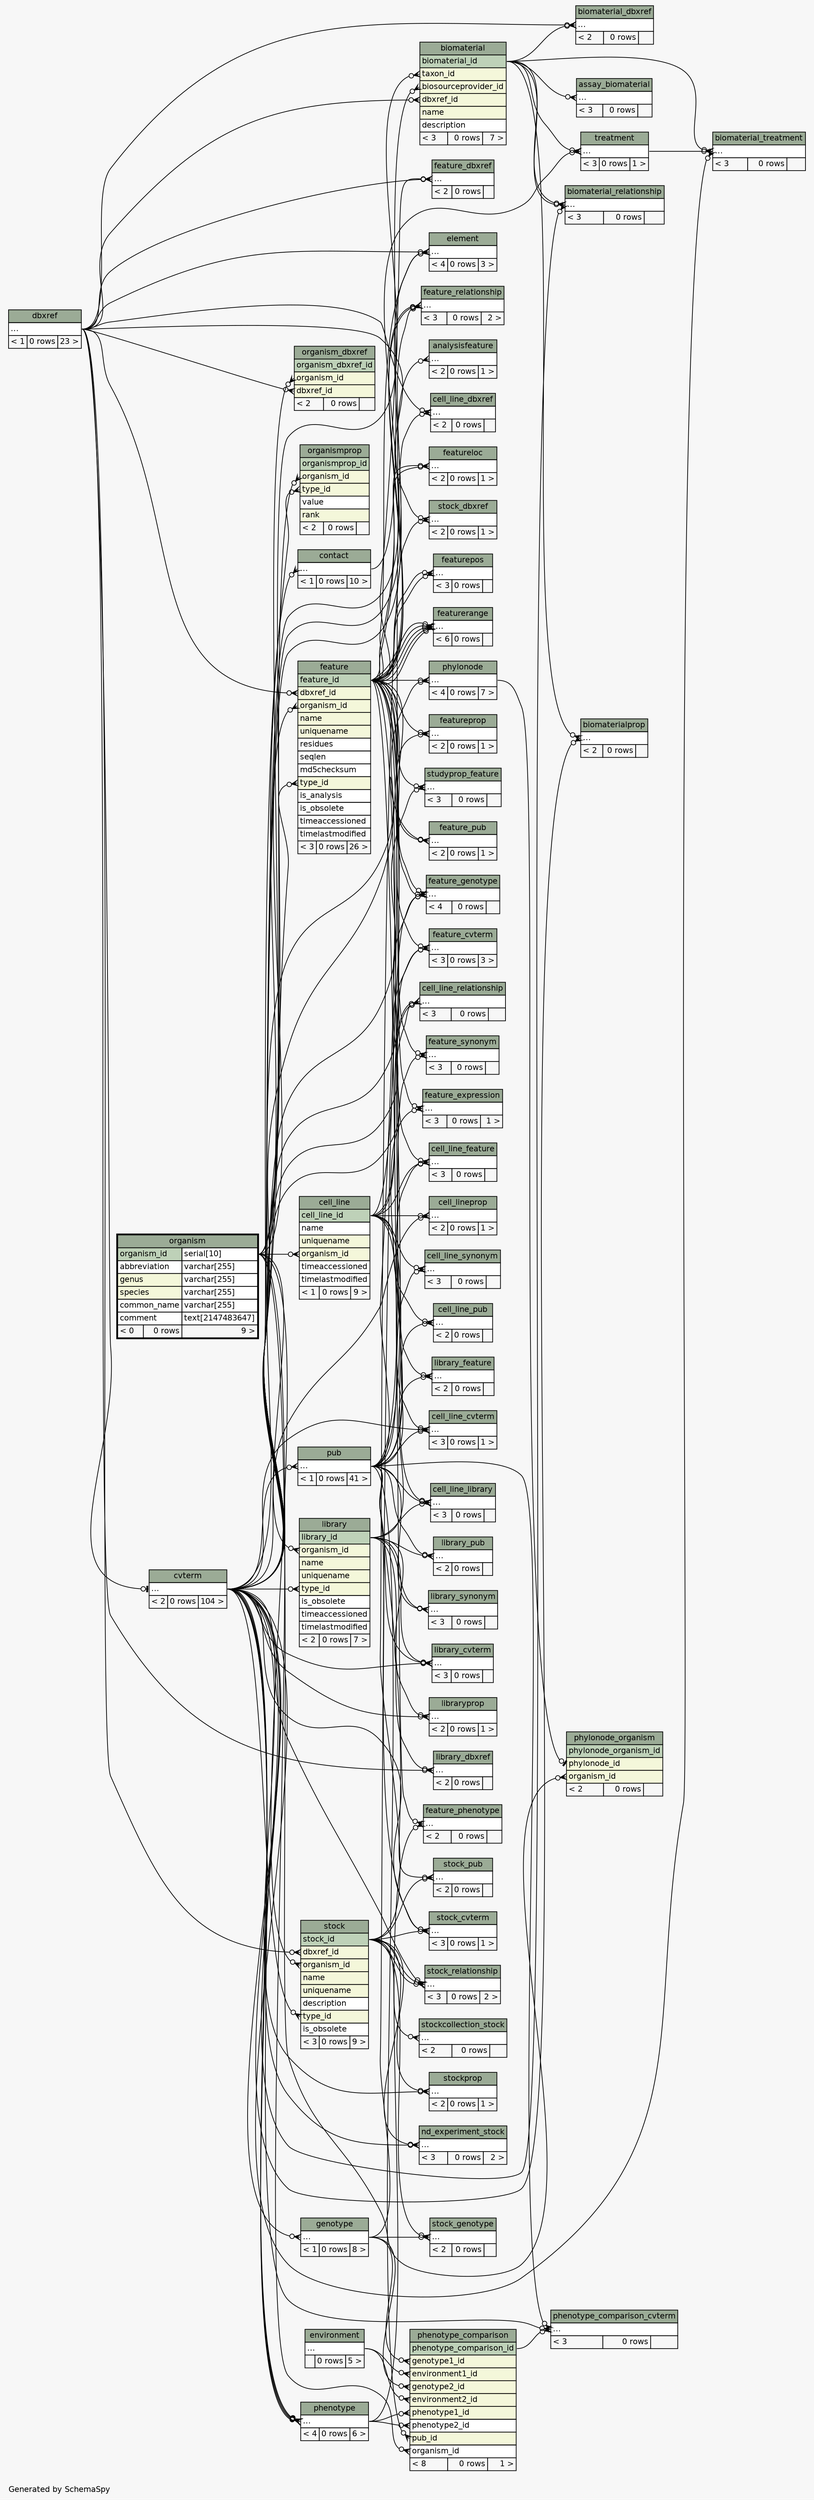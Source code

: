 // dot 2.38.0 on Mac OS X 10.9.3
// SchemaSpy rev 590
digraph "twoDegreesRelationshipsDiagram" {
  graph [
    rankdir="RL"
    bgcolor="#f7f7f7"
    label="\nGenerated by SchemaSpy"
    labeljust="l"
    nodesep="0.18"
    ranksep="0.46"
    fontname="Helvetica"
    fontsize="11"
  ];
  node [
    fontname="Helvetica"
    fontsize="11"
    shape="plaintext"
  ];
  edge [
    arrowsize="0.8"
  ];
  "analysisfeature":"elipses":w -> "feature":"feature_id":e [arrowhead=none dir=back arrowtail=crowodot];
  "assay_biomaterial":"elipses":w -> "biomaterial":"biomaterial_id":e [arrowhead=none dir=back arrowtail=crowodot];
  "biomaterial":"biosourceprovider_id":w -> "contact":"elipses":e [arrowhead=none dir=back arrowtail=crowodot];
  "biomaterial":"dbxref_id":w -> "dbxref":"elipses":e [arrowhead=none dir=back arrowtail=crowodot];
  "biomaterial":"taxon_id":w -> "organism":"organism_id.type":e [arrowhead=none dir=back arrowtail=crowodot];
  "biomaterial_dbxref":"elipses":w -> "biomaterial":"biomaterial_id":e [arrowhead=none dir=back arrowtail=crowodot];
  "biomaterial_dbxref":"elipses":w -> "dbxref":"elipses":e [arrowhead=none dir=back arrowtail=crowodot];
  "biomaterial_relationship":"elipses":w -> "biomaterial":"biomaterial_id":e [arrowhead=none dir=back arrowtail=crowodot];
  "biomaterial_relationship":"elipses":w -> "biomaterial":"biomaterial_id":e [arrowhead=none dir=back arrowtail=crowodot];
  "biomaterial_relationship":"elipses":w -> "cvterm":"elipses":e [arrowhead=none dir=back arrowtail=crowodot];
  "biomaterial_treatment":"elipses":w -> "biomaterial":"biomaterial_id":e [arrowhead=none dir=back arrowtail=crowodot];
  "biomaterial_treatment":"elipses":w -> "treatment":"elipses":e [arrowhead=none dir=back arrowtail=crowodot];
  "biomaterial_treatment":"elipses":w -> "cvterm":"elipses":e [arrowhead=none dir=back arrowtail=crowodot];
  "biomaterialprop":"elipses":w -> "biomaterial":"biomaterial_id":e [arrowhead=none dir=back arrowtail=crowodot];
  "biomaterialprop":"elipses":w -> "cvterm":"elipses":e [arrowhead=none dir=back arrowtail=crowodot];
  "cell_line":"organism_id":w -> "organism":"organism_id.type":e [arrowhead=none dir=back arrowtail=crowodot];
  "cell_line_cvterm":"elipses":w -> "cell_line":"cell_line_id":e [arrowhead=none dir=back arrowtail=crowodot];
  "cell_line_cvterm":"elipses":w -> "cvterm":"elipses":e [arrowhead=none dir=back arrowtail=crowodot];
  "cell_line_cvterm":"elipses":w -> "pub":"elipses":e [arrowhead=none dir=back arrowtail=crowodot];
  "cell_line_dbxref":"elipses":w -> "cell_line":"cell_line_id":e [arrowhead=none dir=back arrowtail=crowodot];
  "cell_line_dbxref":"elipses":w -> "dbxref":"elipses":e [arrowhead=none dir=back arrowtail=crowodot];
  "cell_line_feature":"elipses":w -> "cell_line":"cell_line_id":e [arrowhead=none dir=back arrowtail=crowodot];
  "cell_line_feature":"elipses":w -> "feature":"feature_id":e [arrowhead=none dir=back arrowtail=crowodot];
  "cell_line_feature":"elipses":w -> "pub":"elipses":e [arrowhead=none dir=back arrowtail=crowodot];
  "cell_line_library":"elipses":w -> "cell_line":"cell_line_id":e [arrowhead=none dir=back arrowtail=crowodot];
  "cell_line_library":"elipses":w -> "library":"library_id":e [arrowhead=none dir=back arrowtail=crowodot];
  "cell_line_library":"elipses":w -> "pub":"elipses":e [arrowhead=none dir=back arrowtail=crowodot];
  "cell_line_pub":"elipses":w -> "cell_line":"cell_line_id":e [arrowhead=none dir=back arrowtail=crowodot];
  "cell_line_pub":"elipses":w -> "pub":"elipses":e [arrowhead=none dir=back arrowtail=crowodot];
  "cell_line_relationship":"elipses":w -> "cell_line":"cell_line_id":e [arrowhead=none dir=back arrowtail=crowodot];
  "cell_line_relationship":"elipses":w -> "cell_line":"cell_line_id":e [arrowhead=none dir=back arrowtail=crowodot];
  "cell_line_relationship":"elipses":w -> "cvterm":"elipses":e [arrowhead=none dir=back arrowtail=crowodot];
  "cell_line_synonym":"elipses":w -> "cell_line":"cell_line_id":e [arrowhead=none dir=back arrowtail=crowodot];
  "cell_line_synonym":"elipses":w -> "pub":"elipses":e [arrowhead=none dir=back arrowtail=crowodot];
  "cell_lineprop":"elipses":w -> "cell_line":"cell_line_id":e [arrowhead=none dir=back arrowtail=crowodot];
  "cell_lineprop":"elipses":w -> "cvterm":"elipses":e [arrowhead=none dir=back arrowtail=crowodot];
  "contact":"elipses":w -> "cvterm":"elipses":e [arrowhead=none dir=back arrowtail=crowodot];
  "cvterm":"elipses":w -> "dbxref":"elipses":e [arrowhead=none dir=back arrowtail=teeodot];
  "element":"elipses":w -> "dbxref":"elipses":e [arrowhead=none dir=back arrowtail=crowodot];
  "element":"elipses":w -> "feature":"feature_id":e [arrowhead=none dir=back arrowtail=crowodot];
  "element":"elipses":w -> "cvterm":"elipses":e [arrowhead=none dir=back arrowtail=crowodot];
  "feature":"dbxref_id":w -> "dbxref":"elipses":e [arrowhead=none dir=back arrowtail=crowodot];
  "feature":"organism_id":w -> "organism":"organism_id.type":e [arrowhead=none dir=back arrowtail=crowodot];
  "feature":"type_id":w -> "cvterm":"elipses":e [arrowhead=none dir=back arrowtail=crowodot];
  "feature_cvterm":"elipses":w -> "cvterm":"elipses":e [arrowhead=none dir=back arrowtail=crowodot];
  "feature_cvterm":"elipses":w -> "feature":"feature_id":e [arrowhead=none dir=back arrowtail=crowodot];
  "feature_cvterm":"elipses":w -> "pub":"elipses":e [arrowhead=none dir=back arrowtail=crowodot];
  "feature_dbxref":"elipses":w -> "dbxref":"elipses":e [arrowhead=none dir=back arrowtail=crowodot];
  "feature_dbxref":"elipses":w -> "feature":"feature_id":e [arrowhead=none dir=back arrowtail=crowodot];
  "feature_expression":"elipses":w -> "feature":"feature_id":e [arrowhead=none dir=back arrowtail=crowodot];
  "feature_expression":"elipses":w -> "pub":"elipses":e [arrowhead=none dir=back arrowtail=crowodot];
  "feature_genotype":"elipses":w -> "feature":"feature_id":e [arrowhead=none dir=back arrowtail=crowodot];
  "feature_genotype":"elipses":w -> "cvterm":"elipses":e [arrowhead=none dir=back arrowtail=crowodot];
  "feature_genotype":"elipses":w -> "feature":"feature_id":e [arrowhead=none dir=back arrowtail=crowodot];
  "feature_genotype":"elipses":w -> "genotype":"elipses":e [arrowhead=none dir=back arrowtail=crowodot];
  "feature_phenotype":"elipses":w -> "feature":"feature_id":e [arrowhead=none dir=back arrowtail=crowodot];
  "feature_phenotype":"elipses":w -> "phenotype":"elipses":e [arrowhead=none dir=back arrowtail=crowodot];
  "feature_pub":"elipses":w -> "feature":"feature_id":e [arrowhead=none dir=back arrowtail=crowodot];
  "feature_pub":"elipses":w -> "pub":"elipses":e [arrowhead=none dir=back arrowtail=crowodot];
  "feature_relationship":"elipses":w -> "feature":"feature_id":e [arrowhead=none dir=back arrowtail=crowodot];
  "feature_relationship":"elipses":w -> "feature":"feature_id":e [arrowhead=none dir=back arrowtail=crowodot];
  "feature_relationship":"elipses":w -> "cvterm":"elipses":e [arrowhead=none dir=back arrowtail=crowodot];
  "feature_synonym":"elipses":w -> "feature":"feature_id":e [arrowhead=none dir=back arrowtail=crowodot];
  "feature_synonym":"elipses":w -> "pub":"elipses":e [arrowhead=none dir=back arrowtail=crowodot];
  "featureloc":"elipses":w -> "feature":"feature_id":e [arrowhead=none dir=back arrowtail=crowodot];
  "featureloc":"elipses":w -> "feature":"feature_id":e [arrowhead=none dir=back arrowtail=crowodot];
  "featurepos":"elipses":w -> "feature":"feature_id":e [arrowhead=none dir=back arrowtail=crowodot];
  "featurepos":"elipses":w -> "feature":"feature_id":e [arrowhead=none dir=back arrowtail=crowodot];
  "featureprop":"elipses":w -> "feature":"feature_id":e [arrowhead=none dir=back arrowtail=crowodot];
  "featureprop":"elipses":w -> "cvterm":"elipses":e [arrowhead=none dir=back arrowtail=crowodot];
  "featurerange":"elipses":w -> "feature":"feature_id":e [arrowhead=none dir=back arrowtail=crowodot];
  "featurerange":"elipses":w -> "feature":"feature_id":e [arrowhead=none dir=back arrowtail=crowodot];
  "featurerange":"elipses":w -> "feature":"feature_id":e [arrowhead=none dir=back arrowtail=crowodot];
  "featurerange":"elipses":w -> "feature":"feature_id":e [arrowhead=none dir=back arrowtail=crowodot];
  "featurerange":"elipses":w -> "feature":"feature_id":e [arrowhead=none dir=back arrowtail=crowodot];
  "genotype":"elipses":w -> "cvterm":"elipses":e [arrowhead=none dir=back arrowtail=crowodot];
  "library":"organism_id":w -> "organism":"organism_id.type":e [arrowhead=none dir=back arrowtail=crowodot];
  "library":"type_id":w -> "cvterm":"elipses":e [arrowhead=none dir=back arrowtail=crowodot];
  "library_cvterm":"elipses":w -> "cvterm":"elipses":e [arrowhead=none dir=back arrowtail=crowodot];
  "library_cvterm":"elipses":w -> "library":"library_id":e [arrowhead=none dir=back arrowtail=crowodot];
  "library_cvterm":"elipses":w -> "pub":"elipses":e [arrowhead=none dir=back arrowtail=crowodot];
  "library_dbxref":"elipses":w -> "dbxref":"elipses":e [arrowhead=none dir=back arrowtail=crowodot];
  "library_dbxref":"elipses":w -> "library":"library_id":e [arrowhead=none dir=back arrowtail=crowodot];
  "library_feature":"elipses":w -> "feature":"feature_id":e [arrowhead=none dir=back arrowtail=crowodot];
  "library_feature":"elipses":w -> "library":"library_id":e [arrowhead=none dir=back arrowtail=crowodot];
  "library_pub":"elipses":w -> "library":"library_id":e [arrowhead=none dir=back arrowtail=crowodot];
  "library_pub":"elipses":w -> "pub":"elipses":e [arrowhead=none dir=back arrowtail=crowodot];
  "library_synonym":"elipses":w -> "library":"library_id":e [arrowhead=none dir=back arrowtail=crowodot];
  "library_synonym":"elipses":w -> "pub":"elipses":e [arrowhead=none dir=back arrowtail=crowodot];
  "libraryprop":"elipses":w -> "library":"library_id":e [arrowhead=none dir=back arrowtail=crowodot];
  "libraryprop":"elipses":w -> "cvterm":"elipses":e [arrowhead=none dir=back arrowtail=crowodot];
  "nd_experiment_stock":"elipses":w -> "stock":"stock_id":e [arrowhead=none dir=back arrowtail=crowodot];
  "nd_experiment_stock":"elipses":w -> "cvterm":"elipses":e [arrowhead=none dir=back arrowtail=crowodot];
  "organism_dbxref":"dbxref_id":w -> "dbxref":"elipses":e [arrowhead=none dir=back arrowtail=crowodot];
  "organism_dbxref":"organism_id":w -> "organism":"organism_id.type":e [arrowhead=none dir=back arrowtail=crowodot];
  "organismprop":"organism_id":w -> "organism":"organism_id.type":e [arrowhead=none dir=back arrowtail=crowodot];
  "organismprop":"type_id":w -> "cvterm":"elipses":e [arrowhead=none dir=back arrowtail=crowodot];
  "phenotype":"elipses":w -> "cvterm":"elipses":e [arrowhead=none dir=back arrowtail=crowodot];
  "phenotype":"elipses":w -> "cvterm":"elipses":e [arrowhead=none dir=back arrowtail=crowodot];
  "phenotype":"elipses":w -> "cvterm":"elipses":e [arrowhead=none dir=back arrowtail=crowodot];
  "phenotype":"elipses":w -> "cvterm":"elipses":e [arrowhead=none dir=back arrowtail=crowodot];
  "phenotype_comparison":"environment1_id":w -> "environment":"elipses":e [arrowhead=none dir=back arrowtail=crowodot];
  "phenotype_comparison":"environment2_id":w -> "environment":"elipses":e [arrowhead=none dir=back arrowtail=crowodot];
  "phenotype_comparison":"genotype1_id":w -> "genotype":"elipses":e [arrowhead=none dir=back arrowtail=crowodot];
  "phenotype_comparison":"genotype2_id":w -> "genotype":"elipses":e [arrowhead=none dir=back arrowtail=crowodot];
  "phenotype_comparison":"organism_id":w -> "organism":"organism_id.type":e [arrowhead=none dir=back arrowtail=crowodot];
  "phenotype_comparison":"phenotype1_id":w -> "phenotype":"elipses":e [arrowhead=none dir=back arrowtail=crowodot];
  "phenotype_comparison":"phenotype2_id":w -> "phenotype":"elipses":e [arrowhead=none dir=back arrowtail=crowodot];
  "phenotype_comparison":"pub_id":w -> "pub":"elipses":e [arrowhead=none dir=back arrowtail=crowodot];
  "phenotype_comparison_cvterm":"elipses":w -> "cvterm":"elipses":e [arrowhead=none dir=back arrowtail=crowodot];
  "phenotype_comparison_cvterm":"elipses":w -> "phenotype_comparison":"phenotype_comparison_id":e [arrowhead=none dir=back arrowtail=crowodot];
  "phenotype_comparison_cvterm":"elipses":w -> "pub":"elipses":e [arrowhead=none dir=back arrowtail=crowodot];
  "phylonode":"elipses":w -> "feature":"feature_id":e [arrowhead=none dir=back arrowtail=crowodot];
  "phylonode":"elipses":w -> "cvterm":"elipses":e [arrowhead=none dir=back arrowtail=crowodot];
  "phylonode_organism":"organism_id":w -> "organism":"organism_id.type":e [arrowhead=none dir=back arrowtail=crowodot];
  "phylonode_organism":"phylonode_id":w -> "phylonode":"elipses":e [arrowhead=none dir=back arrowtail=teeodot];
  "pub":"elipses":w -> "cvterm":"elipses":e [arrowhead=none dir=back arrowtail=crowodot];
  "stock":"dbxref_id":w -> "dbxref":"elipses":e [arrowhead=none dir=back arrowtail=crowodot];
  "stock":"organism_id":w -> "organism":"organism_id.type":e [arrowhead=none dir=back arrowtail=crowodot];
  "stock":"type_id":w -> "cvterm":"elipses":e [arrowhead=none dir=back arrowtail=crowodot];
  "stock_cvterm":"elipses":w -> "cvterm":"elipses":e [arrowhead=none dir=back arrowtail=crowodot];
  "stock_cvterm":"elipses":w -> "pub":"elipses":e [arrowhead=none dir=back arrowtail=crowodot];
  "stock_cvterm":"elipses":w -> "stock":"stock_id":e [arrowhead=none dir=back arrowtail=crowodot];
  "stock_dbxref":"elipses":w -> "dbxref":"elipses":e [arrowhead=none dir=back arrowtail=crowodot];
  "stock_dbxref":"elipses":w -> "stock":"stock_id":e [arrowhead=none dir=back arrowtail=crowodot];
  "stock_genotype":"elipses":w -> "genotype":"elipses":e [arrowhead=none dir=back arrowtail=crowodot];
  "stock_genotype":"elipses":w -> "stock":"stock_id":e [arrowhead=none dir=back arrowtail=crowodot];
  "stock_pub":"elipses":w -> "pub":"elipses":e [arrowhead=none dir=back arrowtail=crowodot];
  "stock_pub":"elipses":w -> "stock":"stock_id":e [arrowhead=none dir=back arrowtail=crowodot];
  "stock_relationship":"elipses":w -> "stock":"stock_id":e [arrowhead=none dir=back arrowtail=crowodot];
  "stock_relationship":"elipses":w -> "stock":"stock_id":e [arrowhead=none dir=back arrowtail=crowodot];
  "stock_relationship":"elipses":w -> "cvterm":"elipses":e [arrowhead=none dir=back arrowtail=crowodot];
  "stockcollection_stock":"elipses":w -> "stock":"stock_id":e [arrowhead=none dir=back arrowtail=crowodot];
  "stockprop":"elipses":w -> "stock":"stock_id":e [arrowhead=none dir=back arrowtail=crowodot];
  "stockprop":"elipses":w -> "cvterm":"elipses":e [arrowhead=none dir=back arrowtail=crowodot];
  "studyprop_feature":"elipses":w -> "feature":"feature_id":e [arrowhead=none dir=back arrowtail=crowodot];
  "studyprop_feature":"elipses":w -> "cvterm":"elipses":e [arrowhead=none dir=back arrowtail=crowodot];
  "treatment":"elipses":w -> "biomaterial":"biomaterial_id":e [arrowhead=none dir=back arrowtail=crowodot];
  "treatment":"elipses":w -> "cvterm":"elipses":e [arrowhead=none dir=back arrowtail=crowodot];
  "analysisfeature" [
    label=<
    <TABLE BORDER="0" CELLBORDER="1" CELLSPACING="0" BGCOLOR="#ffffff">
      <TR><TD COLSPAN="3" BGCOLOR="#9bab96" ALIGN="CENTER">analysisfeature</TD></TR>
      <TR><TD PORT="elipses" COLSPAN="3" ALIGN="LEFT">...</TD></TR>
      <TR><TD ALIGN="LEFT" BGCOLOR="#f7f7f7">&lt; 2</TD><TD ALIGN="RIGHT" BGCOLOR="#f7f7f7">0 rows</TD><TD ALIGN="RIGHT" BGCOLOR="#f7f7f7">1 &gt;</TD></TR>
    </TABLE>>
    URL="analysisfeature.html"
    tooltip="analysisfeature"
  ];
  "assay_biomaterial" [
    label=<
    <TABLE BORDER="0" CELLBORDER="1" CELLSPACING="0" BGCOLOR="#ffffff">
      <TR><TD COLSPAN="3" BGCOLOR="#9bab96" ALIGN="CENTER">assay_biomaterial</TD></TR>
      <TR><TD PORT="elipses" COLSPAN="3" ALIGN="LEFT">...</TD></TR>
      <TR><TD ALIGN="LEFT" BGCOLOR="#f7f7f7">&lt; 3</TD><TD ALIGN="RIGHT" BGCOLOR="#f7f7f7">0 rows</TD><TD ALIGN="RIGHT" BGCOLOR="#f7f7f7">  </TD></TR>
    </TABLE>>
    URL="assay_biomaterial.html"
    tooltip="assay_biomaterial"
  ];
  "biomaterial" [
    label=<
    <TABLE BORDER="0" CELLBORDER="1" CELLSPACING="0" BGCOLOR="#ffffff">
      <TR><TD COLSPAN="3" BGCOLOR="#9bab96" ALIGN="CENTER">biomaterial</TD></TR>
      <TR><TD PORT="biomaterial_id" COLSPAN="3" BGCOLOR="#bed1b8" ALIGN="LEFT">biomaterial_id</TD></TR>
      <TR><TD PORT="taxon_id" COLSPAN="3" BGCOLOR="#f4f7da" ALIGN="LEFT">taxon_id</TD></TR>
      <TR><TD PORT="biosourceprovider_id" COLSPAN="3" BGCOLOR="#f4f7da" ALIGN="LEFT">biosourceprovider_id</TD></TR>
      <TR><TD PORT="dbxref_id" COLSPAN="3" BGCOLOR="#f4f7da" ALIGN="LEFT">dbxref_id</TD></TR>
      <TR><TD PORT="name" COLSPAN="3" BGCOLOR="#f4f7da" ALIGN="LEFT">name</TD></TR>
      <TR><TD PORT="description" COLSPAN="3" ALIGN="LEFT">description</TD></TR>
      <TR><TD ALIGN="LEFT" BGCOLOR="#f7f7f7">&lt; 3</TD><TD ALIGN="RIGHT" BGCOLOR="#f7f7f7">0 rows</TD><TD ALIGN="RIGHT" BGCOLOR="#f7f7f7">7 &gt;</TD></TR>
    </TABLE>>
    URL="biomaterial.html"
    tooltip="biomaterial"
  ];
  "biomaterial_dbxref" [
    label=<
    <TABLE BORDER="0" CELLBORDER="1" CELLSPACING="0" BGCOLOR="#ffffff">
      <TR><TD COLSPAN="3" BGCOLOR="#9bab96" ALIGN="CENTER">biomaterial_dbxref</TD></TR>
      <TR><TD PORT="elipses" COLSPAN="3" ALIGN="LEFT">...</TD></TR>
      <TR><TD ALIGN="LEFT" BGCOLOR="#f7f7f7">&lt; 2</TD><TD ALIGN="RIGHT" BGCOLOR="#f7f7f7">0 rows</TD><TD ALIGN="RIGHT" BGCOLOR="#f7f7f7">  </TD></TR>
    </TABLE>>
    URL="biomaterial_dbxref.html"
    tooltip="biomaterial_dbxref"
  ];
  "biomaterial_relationship" [
    label=<
    <TABLE BORDER="0" CELLBORDER="1" CELLSPACING="0" BGCOLOR="#ffffff">
      <TR><TD COLSPAN="3" BGCOLOR="#9bab96" ALIGN="CENTER">biomaterial_relationship</TD></TR>
      <TR><TD PORT="elipses" COLSPAN="3" ALIGN="LEFT">...</TD></TR>
      <TR><TD ALIGN="LEFT" BGCOLOR="#f7f7f7">&lt; 3</TD><TD ALIGN="RIGHT" BGCOLOR="#f7f7f7">0 rows</TD><TD ALIGN="RIGHT" BGCOLOR="#f7f7f7">  </TD></TR>
    </TABLE>>
    URL="biomaterial_relationship.html"
    tooltip="biomaterial_relationship"
  ];
  "biomaterial_treatment" [
    label=<
    <TABLE BORDER="0" CELLBORDER="1" CELLSPACING="0" BGCOLOR="#ffffff">
      <TR><TD COLSPAN="3" BGCOLOR="#9bab96" ALIGN="CENTER">biomaterial_treatment</TD></TR>
      <TR><TD PORT="elipses" COLSPAN="3" ALIGN="LEFT">...</TD></TR>
      <TR><TD ALIGN="LEFT" BGCOLOR="#f7f7f7">&lt; 3</TD><TD ALIGN="RIGHT" BGCOLOR="#f7f7f7">0 rows</TD><TD ALIGN="RIGHT" BGCOLOR="#f7f7f7">  </TD></TR>
    </TABLE>>
    URL="biomaterial_treatment.html"
    tooltip="biomaterial_treatment"
  ];
  "biomaterialprop" [
    label=<
    <TABLE BORDER="0" CELLBORDER="1" CELLSPACING="0" BGCOLOR="#ffffff">
      <TR><TD COLSPAN="3" BGCOLOR="#9bab96" ALIGN="CENTER">biomaterialprop</TD></TR>
      <TR><TD PORT="elipses" COLSPAN="3" ALIGN="LEFT">...</TD></TR>
      <TR><TD ALIGN="LEFT" BGCOLOR="#f7f7f7">&lt; 2</TD><TD ALIGN="RIGHT" BGCOLOR="#f7f7f7">0 rows</TD><TD ALIGN="RIGHT" BGCOLOR="#f7f7f7">  </TD></TR>
    </TABLE>>
    URL="biomaterialprop.html"
    tooltip="biomaterialprop"
  ];
  "cell_line" [
    label=<
    <TABLE BORDER="0" CELLBORDER="1" CELLSPACING="0" BGCOLOR="#ffffff">
      <TR><TD COLSPAN="3" BGCOLOR="#9bab96" ALIGN="CENTER">cell_line</TD></TR>
      <TR><TD PORT="cell_line_id" COLSPAN="3" BGCOLOR="#bed1b8" ALIGN="LEFT">cell_line_id</TD></TR>
      <TR><TD PORT="name" COLSPAN="3" ALIGN="LEFT">name</TD></TR>
      <TR><TD PORT="uniquename" COLSPAN="3" BGCOLOR="#f4f7da" ALIGN="LEFT">uniquename</TD></TR>
      <TR><TD PORT="organism_id" COLSPAN="3" BGCOLOR="#f4f7da" ALIGN="LEFT">organism_id</TD></TR>
      <TR><TD PORT="timeaccessioned" COLSPAN="3" ALIGN="LEFT">timeaccessioned</TD></TR>
      <TR><TD PORT="timelastmodified" COLSPAN="3" ALIGN="LEFT">timelastmodified</TD></TR>
      <TR><TD ALIGN="LEFT" BGCOLOR="#f7f7f7">&lt; 1</TD><TD ALIGN="RIGHT" BGCOLOR="#f7f7f7">0 rows</TD><TD ALIGN="RIGHT" BGCOLOR="#f7f7f7">9 &gt;</TD></TR>
    </TABLE>>
    URL="cell_line.html"
    tooltip="cell_line"
  ];
  "cell_line_cvterm" [
    label=<
    <TABLE BORDER="0" CELLBORDER="1" CELLSPACING="0" BGCOLOR="#ffffff">
      <TR><TD COLSPAN="3" BGCOLOR="#9bab96" ALIGN="CENTER">cell_line_cvterm</TD></TR>
      <TR><TD PORT="elipses" COLSPAN="3" ALIGN="LEFT">...</TD></TR>
      <TR><TD ALIGN="LEFT" BGCOLOR="#f7f7f7">&lt; 3</TD><TD ALIGN="RIGHT" BGCOLOR="#f7f7f7">0 rows</TD><TD ALIGN="RIGHT" BGCOLOR="#f7f7f7">1 &gt;</TD></TR>
    </TABLE>>
    URL="cell_line_cvterm.html"
    tooltip="cell_line_cvterm"
  ];
  "cell_line_dbxref" [
    label=<
    <TABLE BORDER="0" CELLBORDER="1" CELLSPACING="0" BGCOLOR="#ffffff">
      <TR><TD COLSPAN="3" BGCOLOR="#9bab96" ALIGN="CENTER">cell_line_dbxref</TD></TR>
      <TR><TD PORT="elipses" COLSPAN="3" ALIGN="LEFT">...</TD></TR>
      <TR><TD ALIGN="LEFT" BGCOLOR="#f7f7f7">&lt; 2</TD><TD ALIGN="RIGHT" BGCOLOR="#f7f7f7">0 rows</TD><TD ALIGN="RIGHT" BGCOLOR="#f7f7f7">  </TD></TR>
    </TABLE>>
    URL="cell_line_dbxref.html"
    tooltip="cell_line_dbxref"
  ];
  "cell_line_feature" [
    label=<
    <TABLE BORDER="0" CELLBORDER="1" CELLSPACING="0" BGCOLOR="#ffffff">
      <TR><TD COLSPAN="3" BGCOLOR="#9bab96" ALIGN="CENTER">cell_line_feature</TD></TR>
      <TR><TD PORT="elipses" COLSPAN="3" ALIGN="LEFT">...</TD></TR>
      <TR><TD ALIGN="LEFT" BGCOLOR="#f7f7f7">&lt; 3</TD><TD ALIGN="RIGHT" BGCOLOR="#f7f7f7">0 rows</TD><TD ALIGN="RIGHT" BGCOLOR="#f7f7f7">  </TD></TR>
    </TABLE>>
    URL="cell_line_feature.html"
    tooltip="cell_line_feature"
  ];
  "cell_line_library" [
    label=<
    <TABLE BORDER="0" CELLBORDER="1" CELLSPACING="0" BGCOLOR="#ffffff">
      <TR><TD COLSPAN="3" BGCOLOR="#9bab96" ALIGN="CENTER">cell_line_library</TD></TR>
      <TR><TD PORT="elipses" COLSPAN="3" ALIGN="LEFT">...</TD></TR>
      <TR><TD ALIGN="LEFT" BGCOLOR="#f7f7f7">&lt; 3</TD><TD ALIGN="RIGHT" BGCOLOR="#f7f7f7">0 rows</TD><TD ALIGN="RIGHT" BGCOLOR="#f7f7f7">  </TD></TR>
    </TABLE>>
    URL="cell_line_library.html"
    tooltip="cell_line_library"
  ];
  "cell_line_pub" [
    label=<
    <TABLE BORDER="0" CELLBORDER="1" CELLSPACING="0" BGCOLOR="#ffffff">
      <TR><TD COLSPAN="3" BGCOLOR="#9bab96" ALIGN="CENTER">cell_line_pub</TD></TR>
      <TR><TD PORT="elipses" COLSPAN="3" ALIGN="LEFT">...</TD></TR>
      <TR><TD ALIGN="LEFT" BGCOLOR="#f7f7f7">&lt; 2</TD><TD ALIGN="RIGHT" BGCOLOR="#f7f7f7">0 rows</TD><TD ALIGN="RIGHT" BGCOLOR="#f7f7f7">  </TD></TR>
    </TABLE>>
    URL="cell_line_pub.html"
    tooltip="cell_line_pub"
  ];
  "cell_line_relationship" [
    label=<
    <TABLE BORDER="0" CELLBORDER="1" CELLSPACING="0" BGCOLOR="#ffffff">
      <TR><TD COLSPAN="3" BGCOLOR="#9bab96" ALIGN="CENTER">cell_line_relationship</TD></TR>
      <TR><TD PORT="elipses" COLSPAN="3" ALIGN="LEFT">...</TD></TR>
      <TR><TD ALIGN="LEFT" BGCOLOR="#f7f7f7">&lt; 3</TD><TD ALIGN="RIGHT" BGCOLOR="#f7f7f7">0 rows</TD><TD ALIGN="RIGHT" BGCOLOR="#f7f7f7">  </TD></TR>
    </TABLE>>
    URL="cell_line_relationship.html"
    tooltip="cell_line_relationship"
  ];
  "cell_line_synonym" [
    label=<
    <TABLE BORDER="0" CELLBORDER="1" CELLSPACING="0" BGCOLOR="#ffffff">
      <TR><TD COLSPAN="3" BGCOLOR="#9bab96" ALIGN="CENTER">cell_line_synonym</TD></TR>
      <TR><TD PORT="elipses" COLSPAN="3" ALIGN="LEFT">...</TD></TR>
      <TR><TD ALIGN="LEFT" BGCOLOR="#f7f7f7">&lt; 3</TD><TD ALIGN="RIGHT" BGCOLOR="#f7f7f7">0 rows</TD><TD ALIGN="RIGHT" BGCOLOR="#f7f7f7">  </TD></TR>
    </TABLE>>
    URL="cell_line_synonym.html"
    tooltip="cell_line_synonym"
  ];
  "cell_lineprop" [
    label=<
    <TABLE BORDER="0" CELLBORDER="1" CELLSPACING="0" BGCOLOR="#ffffff">
      <TR><TD COLSPAN="3" BGCOLOR="#9bab96" ALIGN="CENTER">cell_lineprop</TD></TR>
      <TR><TD PORT="elipses" COLSPAN="3" ALIGN="LEFT">...</TD></TR>
      <TR><TD ALIGN="LEFT" BGCOLOR="#f7f7f7">&lt; 2</TD><TD ALIGN="RIGHT" BGCOLOR="#f7f7f7">0 rows</TD><TD ALIGN="RIGHT" BGCOLOR="#f7f7f7">1 &gt;</TD></TR>
    </TABLE>>
    URL="cell_lineprop.html"
    tooltip="cell_lineprop"
  ];
  "contact" [
    label=<
    <TABLE BORDER="0" CELLBORDER="1" CELLSPACING="0" BGCOLOR="#ffffff">
      <TR><TD COLSPAN="3" BGCOLOR="#9bab96" ALIGN="CENTER">contact</TD></TR>
      <TR><TD PORT="elipses" COLSPAN="3" ALIGN="LEFT">...</TD></TR>
      <TR><TD ALIGN="LEFT" BGCOLOR="#f7f7f7">&lt; 1</TD><TD ALIGN="RIGHT" BGCOLOR="#f7f7f7">0 rows</TD><TD ALIGN="RIGHT" BGCOLOR="#f7f7f7">10 &gt;</TD></TR>
    </TABLE>>
    URL="contact.html"
    tooltip="contact"
  ];
  "cvterm" [
    label=<
    <TABLE BORDER="0" CELLBORDER="1" CELLSPACING="0" BGCOLOR="#ffffff">
      <TR><TD COLSPAN="3" BGCOLOR="#9bab96" ALIGN="CENTER">cvterm</TD></TR>
      <TR><TD PORT="elipses" COLSPAN="3" ALIGN="LEFT">...</TD></TR>
      <TR><TD ALIGN="LEFT" BGCOLOR="#f7f7f7">&lt; 2</TD><TD ALIGN="RIGHT" BGCOLOR="#f7f7f7">0 rows</TD><TD ALIGN="RIGHT" BGCOLOR="#f7f7f7">104 &gt;</TD></TR>
    </TABLE>>
    URL="cvterm.html"
    tooltip="cvterm"
  ];
  "dbxref" [
    label=<
    <TABLE BORDER="0" CELLBORDER="1" CELLSPACING="0" BGCOLOR="#ffffff">
      <TR><TD COLSPAN="3" BGCOLOR="#9bab96" ALIGN="CENTER">dbxref</TD></TR>
      <TR><TD PORT="elipses" COLSPAN="3" ALIGN="LEFT">...</TD></TR>
      <TR><TD ALIGN="LEFT" BGCOLOR="#f7f7f7">&lt; 1</TD><TD ALIGN="RIGHT" BGCOLOR="#f7f7f7">0 rows</TD><TD ALIGN="RIGHT" BGCOLOR="#f7f7f7">23 &gt;</TD></TR>
    </TABLE>>
    URL="dbxref.html"
    tooltip="dbxref"
  ];
  "element" [
    label=<
    <TABLE BORDER="0" CELLBORDER="1" CELLSPACING="0" BGCOLOR="#ffffff">
      <TR><TD COLSPAN="3" BGCOLOR="#9bab96" ALIGN="CENTER">element</TD></TR>
      <TR><TD PORT="elipses" COLSPAN="3" ALIGN="LEFT">...</TD></TR>
      <TR><TD ALIGN="LEFT" BGCOLOR="#f7f7f7">&lt; 4</TD><TD ALIGN="RIGHT" BGCOLOR="#f7f7f7">0 rows</TD><TD ALIGN="RIGHT" BGCOLOR="#f7f7f7">3 &gt;</TD></TR>
    </TABLE>>
    URL="element.html"
    tooltip="element"
  ];
  "environment" [
    label=<
    <TABLE BORDER="0" CELLBORDER="1" CELLSPACING="0" BGCOLOR="#ffffff">
      <TR><TD COLSPAN="3" BGCOLOR="#9bab96" ALIGN="CENTER">environment</TD></TR>
      <TR><TD PORT="elipses" COLSPAN="3" ALIGN="LEFT">...</TD></TR>
      <TR><TD ALIGN="LEFT" BGCOLOR="#f7f7f7">  </TD><TD ALIGN="RIGHT" BGCOLOR="#f7f7f7">0 rows</TD><TD ALIGN="RIGHT" BGCOLOR="#f7f7f7">5 &gt;</TD></TR>
    </TABLE>>
    URL="environment.html"
    tooltip="environment"
  ];
  "feature" [
    label=<
    <TABLE BORDER="0" CELLBORDER="1" CELLSPACING="0" BGCOLOR="#ffffff">
      <TR><TD COLSPAN="3" BGCOLOR="#9bab96" ALIGN="CENTER">feature</TD></TR>
      <TR><TD PORT="feature_id" COLSPAN="3" BGCOLOR="#bed1b8" ALIGN="LEFT">feature_id</TD></TR>
      <TR><TD PORT="dbxref_id" COLSPAN="3" BGCOLOR="#f4f7da" ALIGN="LEFT">dbxref_id</TD></TR>
      <TR><TD PORT="organism_id" COLSPAN="3" BGCOLOR="#f4f7da" ALIGN="LEFT">organism_id</TD></TR>
      <TR><TD PORT="name" COLSPAN="3" BGCOLOR="#f4f7da" ALIGN="LEFT">name</TD></TR>
      <TR><TD PORT="uniquename" COLSPAN="3" BGCOLOR="#f4f7da" ALIGN="LEFT">uniquename</TD></TR>
      <TR><TD PORT="residues" COLSPAN="3" ALIGN="LEFT">residues</TD></TR>
      <TR><TD PORT="seqlen" COLSPAN="3" ALIGN="LEFT">seqlen</TD></TR>
      <TR><TD PORT="md5checksum" COLSPAN="3" ALIGN="LEFT">md5checksum</TD></TR>
      <TR><TD PORT="type_id" COLSPAN="3" BGCOLOR="#f4f7da" ALIGN="LEFT">type_id</TD></TR>
      <TR><TD PORT="is_analysis" COLSPAN="3" ALIGN="LEFT">is_analysis</TD></TR>
      <TR><TD PORT="is_obsolete" COLSPAN="3" ALIGN="LEFT">is_obsolete</TD></TR>
      <TR><TD PORT="timeaccessioned" COLSPAN="3" ALIGN="LEFT">timeaccessioned</TD></TR>
      <TR><TD PORT="timelastmodified" COLSPAN="3" ALIGN="LEFT">timelastmodified</TD></TR>
      <TR><TD ALIGN="LEFT" BGCOLOR="#f7f7f7">&lt; 3</TD><TD ALIGN="RIGHT" BGCOLOR="#f7f7f7">0 rows</TD><TD ALIGN="RIGHT" BGCOLOR="#f7f7f7">26 &gt;</TD></TR>
    </TABLE>>
    URL="feature.html"
    tooltip="feature"
  ];
  "feature_cvterm" [
    label=<
    <TABLE BORDER="0" CELLBORDER="1" CELLSPACING="0" BGCOLOR="#ffffff">
      <TR><TD COLSPAN="3" BGCOLOR="#9bab96" ALIGN="CENTER">feature_cvterm</TD></TR>
      <TR><TD PORT="elipses" COLSPAN="3" ALIGN="LEFT">...</TD></TR>
      <TR><TD ALIGN="LEFT" BGCOLOR="#f7f7f7">&lt; 3</TD><TD ALIGN="RIGHT" BGCOLOR="#f7f7f7">0 rows</TD><TD ALIGN="RIGHT" BGCOLOR="#f7f7f7">3 &gt;</TD></TR>
    </TABLE>>
    URL="feature_cvterm.html"
    tooltip="feature_cvterm"
  ];
  "feature_dbxref" [
    label=<
    <TABLE BORDER="0" CELLBORDER="1" CELLSPACING="0" BGCOLOR="#ffffff">
      <TR><TD COLSPAN="3" BGCOLOR="#9bab96" ALIGN="CENTER">feature_dbxref</TD></TR>
      <TR><TD PORT="elipses" COLSPAN="3" ALIGN="LEFT">...</TD></TR>
      <TR><TD ALIGN="LEFT" BGCOLOR="#f7f7f7">&lt; 2</TD><TD ALIGN="RIGHT" BGCOLOR="#f7f7f7">0 rows</TD><TD ALIGN="RIGHT" BGCOLOR="#f7f7f7">  </TD></TR>
    </TABLE>>
    URL="feature_dbxref.html"
    tooltip="feature_dbxref"
  ];
  "feature_expression" [
    label=<
    <TABLE BORDER="0" CELLBORDER="1" CELLSPACING="0" BGCOLOR="#ffffff">
      <TR><TD COLSPAN="3" BGCOLOR="#9bab96" ALIGN="CENTER">feature_expression</TD></TR>
      <TR><TD PORT="elipses" COLSPAN="3" ALIGN="LEFT">...</TD></TR>
      <TR><TD ALIGN="LEFT" BGCOLOR="#f7f7f7">&lt; 3</TD><TD ALIGN="RIGHT" BGCOLOR="#f7f7f7">0 rows</TD><TD ALIGN="RIGHT" BGCOLOR="#f7f7f7">1 &gt;</TD></TR>
    </TABLE>>
    URL="feature_expression.html"
    tooltip="feature_expression"
  ];
  "feature_genotype" [
    label=<
    <TABLE BORDER="0" CELLBORDER="1" CELLSPACING="0" BGCOLOR="#ffffff">
      <TR><TD COLSPAN="3" BGCOLOR="#9bab96" ALIGN="CENTER">feature_genotype</TD></TR>
      <TR><TD PORT="elipses" COLSPAN="3" ALIGN="LEFT">...</TD></TR>
      <TR><TD ALIGN="LEFT" BGCOLOR="#f7f7f7">&lt; 4</TD><TD ALIGN="RIGHT" BGCOLOR="#f7f7f7">0 rows</TD><TD ALIGN="RIGHT" BGCOLOR="#f7f7f7">  </TD></TR>
    </TABLE>>
    URL="feature_genotype.html"
    tooltip="feature_genotype"
  ];
  "feature_phenotype" [
    label=<
    <TABLE BORDER="0" CELLBORDER="1" CELLSPACING="0" BGCOLOR="#ffffff">
      <TR><TD COLSPAN="3" BGCOLOR="#9bab96" ALIGN="CENTER">feature_phenotype</TD></TR>
      <TR><TD PORT="elipses" COLSPAN="3" ALIGN="LEFT">...</TD></TR>
      <TR><TD ALIGN="LEFT" BGCOLOR="#f7f7f7">&lt; 2</TD><TD ALIGN="RIGHT" BGCOLOR="#f7f7f7">0 rows</TD><TD ALIGN="RIGHT" BGCOLOR="#f7f7f7">  </TD></TR>
    </TABLE>>
    URL="feature_phenotype.html"
    tooltip="feature_phenotype"
  ];
  "feature_pub" [
    label=<
    <TABLE BORDER="0" CELLBORDER="1" CELLSPACING="0" BGCOLOR="#ffffff">
      <TR><TD COLSPAN="3" BGCOLOR="#9bab96" ALIGN="CENTER">feature_pub</TD></TR>
      <TR><TD PORT="elipses" COLSPAN="3" ALIGN="LEFT">...</TD></TR>
      <TR><TD ALIGN="LEFT" BGCOLOR="#f7f7f7">&lt; 2</TD><TD ALIGN="RIGHT" BGCOLOR="#f7f7f7">0 rows</TD><TD ALIGN="RIGHT" BGCOLOR="#f7f7f7">1 &gt;</TD></TR>
    </TABLE>>
    URL="feature_pub.html"
    tooltip="feature_pub"
  ];
  "feature_relationship" [
    label=<
    <TABLE BORDER="0" CELLBORDER="1" CELLSPACING="0" BGCOLOR="#ffffff">
      <TR><TD COLSPAN="3" BGCOLOR="#9bab96" ALIGN="CENTER">feature_relationship</TD></TR>
      <TR><TD PORT="elipses" COLSPAN="3" ALIGN="LEFT">...</TD></TR>
      <TR><TD ALIGN="LEFT" BGCOLOR="#f7f7f7">&lt; 3</TD><TD ALIGN="RIGHT" BGCOLOR="#f7f7f7">0 rows</TD><TD ALIGN="RIGHT" BGCOLOR="#f7f7f7">2 &gt;</TD></TR>
    </TABLE>>
    URL="feature_relationship.html"
    tooltip="feature_relationship"
  ];
  "feature_synonym" [
    label=<
    <TABLE BORDER="0" CELLBORDER="1" CELLSPACING="0" BGCOLOR="#ffffff">
      <TR><TD COLSPAN="3" BGCOLOR="#9bab96" ALIGN="CENTER">feature_synonym</TD></TR>
      <TR><TD PORT="elipses" COLSPAN="3" ALIGN="LEFT">...</TD></TR>
      <TR><TD ALIGN="LEFT" BGCOLOR="#f7f7f7">&lt; 3</TD><TD ALIGN="RIGHT" BGCOLOR="#f7f7f7">0 rows</TD><TD ALIGN="RIGHT" BGCOLOR="#f7f7f7">  </TD></TR>
    </TABLE>>
    URL="feature_synonym.html"
    tooltip="feature_synonym"
  ];
  "featureloc" [
    label=<
    <TABLE BORDER="0" CELLBORDER="1" CELLSPACING="0" BGCOLOR="#ffffff">
      <TR><TD COLSPAN="3" BGCOLOR="#9bab96" ALIGN="CENTER">featureloc</TD></TR>
      <TR><TD PORT="elipses" COLSPAN="3" ALIGN="LEFT">...</TD></TR>
      <TR><TD ALIGN="LEFT" BGCOLOR="#f7f7f7">&lt; 2</TD><TD ALIGN="RIGHT" BGCOLOR="#f7f7f7">0 rows</TD><TD ALIGN="RIGHT" BGCOLOR="#f7f7f7">1 &gt;</TD></TR>
    </TABLE>>
    URL="featureloc.html"
    tooltip="featureloc"
  ];
  "featurepos" [
    label=<
    <TABLE BORDER="0" CELLBORDER="1" CELLSPACING="0" BGCOLOR="#ffffff">
      <TR><TD COLSPAN="3" BGCOLOR="#9bab96" ALIGN="CENTER">featurepos</TD></TR>
      <TR><TD PORT="elipses" COLSPAN="3" ALIGN="LEFT">...</TD></TR>
      <TR><TD ALIGN="LEFT" BGCOLOR="#f7f7f7">&lt; 3</TD><TD ALIGN="RIGHT" BGCOLOR="#f7f7f7">0 rows</TD><TD ALIGN="RIGHT" BGCOLOR="#f7f7f7">  </TD></TR>
    </TABLE>>
    URL="featurepos.html"
    tooltip="featurepos"
  ];
  "featureprop" [
    label=<
    <TABLE BORDER="0" CELLBORDER="1" CELLSPACING="0" BGCOLOR="#ffffff">
      <TR><TD COLSPAN="3" BGCOLOR="#9bab96" ALIGN="CENTER">featureprop</TD></TR>
      <TR><TD PORT="elipses" COLSPAN="3" ALIGN="LEFT">...</TD></TR>
      <TR><TD ALIGN="LEFT" BGCOLOR="#f7f7f7">&lt; 2</TD><TD ALIGN="RIGHT" BGCOLOR="#f7f7f7">0 rows</TD><TD ALIGN="RIGHT" BGCOLOR="#f7f7f7">1 &gt;</TD></TR>
    </TABLE>>
    URL="featureprop.html"
    tooltip="featureprop"
  ];
  "featurerange" [
    label=<
    <TABLE BORDER="0" CELLBORDER="1" CELLSPACING="0" BGCOLOR="#ffffff">
      <TR><TD COLSPAN="3" BGCOLOR="#9bab96" ALIGN="CENTER">featurerange</TD></TR>
      <TR><TD PORT="elipses" COLSPAN="3" ALIGN="LEFT">...</TD></TR>
      <TR><TD ALIGN="LEFT" BGCOLOR="#f7f7f7">&lt; 6</TD><TD ALIGN="RIGHT" BGCOLOR="#f7f7f7">0 rows</TD><TD ALIGN="RIGHT" BGCOLOR="#f7f7f7">  </TD></TR>
    </TABLE>>
    URL="featurerange.html"
    tooltip="featurerange"
  ];
  "genotype" [
    label=<
    <TABLE BORDER="0" CELLBORDER="1" CELLSPACING="0" BGCOLOR="#ffffff">
      <TR><TD COLSPAN="3" BGCOLOR="#9bab96" ALIGN="CENTER">genotype</TD></TR>
      <TR><TD PORT="elipses" COLSPAN="3" ALIGN="LEFT">...</TD></TR>
      <TR><TD ALIGN="LEFT" BGCOLOR="#f7f7f7">&lt; 1</TD><TD ALIGN="RIGHT" BGCOLOR="#f7f7f7">0 rows</TD><TD ALIGN="RIGHT" BGCOLOR="#f7f7f7">8 &gt;</TD></TR>
    </TABLE>>
    URL="genotype.html"
    tooltip="genotype"
  ];
  "library" [
    label=<
    <TABLE BORDER="0" CELLBORDER="1" CELLSPACING="0" BGCOLOR="#ffffff">
      <TR><TD COLSPAN="3" BGCOLOR="#9bab96" ALIGN="CENTER">library</TD></TR>
      <TR><TD PORT="library_id" COLSPAN="3" BGCOLOR="#bed1b8" ALIGN="LEFT">library_id</TD></TR>
      <TR><TD PORT="organism_id" COLSPAN="3" BGCOLOR="#f4f7da" ALIGN="LEFT">organism_id</TD></TR>
      <TR><TD PORT="name" COLSPAN="3" BGCOLOR="#f4f7da" ALIGN="LEFT">name</TD></TR>
      <TR><TD PORT="uniquename" COLSPAN="3" BGCOLOR="#f4f7da" ALIGN="LEFT">uniquename</TD></TR>
      <TR><TD PORT="type_id" COLSPAN="3" BGCOLOR="#f4f7da" ALIGN="LEFT">type_id</TD></TR>
      <TR><TD PORT="is_obsolete" COLSPAN="3" ALIGN="LEFT">is_obsolete</TD></TR>
      <TR><TD PORT="timeaccessioned" COLSPAN="3" ALIGN="LEFT">timeaccessioned</TD></TR>
      <TR><TD PORT="timelastmodified" COLSPAN="3" ALIGN="LEFT">timelastmodified</TD></TR>
      <TR><TD ALIGN="LEFT" BGCOLOR="#f7f7f7">&lt; 2</TD><TD ALIGN="RIGHT" BGCOLOR="#f7f7f7">0 rows</TD><TD ALIGN="RIGHT" BGCOLOR="#f7f7f7">7 &gt;</TD></TR>
    </TABLE>>
    URL="library.html"
    tooltip="library"
  ];
  "library_cvterm" [
    label=<
    <TABLE BORDER="0" CELLBORDER="1" CELLSPACING="0" BGCOLOR="#ffffff">
      <TR><TD COLSPAN="3" BGCOLOR="#9bab96" ALIGN="CENTER">library_cvterm</TD></TR>
      <TR><TD PORT="elipses" COLSPAN="3" ALIGN="LEFT">...</TD></TR>
      <TR><TD ALIGN="LEFT" BGCOLOR="#f7f7f7">&lt; 3</TD><TD ALIGN="RIGHT" BGCOLOR="#f7f7f7">0 rows</TD><TD ALIGN="RIGHT" BGCOLOR="#f7f7f7">  </TD></TR>
    </TABLE>>
    URL="library_cvterm.html"
    tooltip="library_cvterm"
  ];
  "library_dbxref" [
    label=<
    <TABLE BORDER="0" CELLBORDER="1" CELLSPACING="0" BGCOLOR="#ffffff">
      <TR><TD COLSPAN="3" BGCOLOR="#9bab96" ALIGN="CENTER">library_dbxref</TD></TR>
      <TR><TD PORT="elipses" COLSPAN="3" ALIGN="LEFT">...</TD></TR>
      <TR><TD ALIGN="LEFT" BGCOLOR="#f7f7f7">&lt; 2</TD><TD ALIGN="RIGHT" BGCOLOR="#f7f7f7">0 rows</TD><TD ALIGN="RIGHT" BGCOLOR="#f7f7f7">  </TD></TR>
    </TABLE>>
    URL="library_dbxref.html"
    tooltip="library_dbxref"
  ];
  "library_feature" [
    label=<
    <TABLE BORDER="0" CELLBORDER="1" CELLSPACING="0" BGCOLOR="#ffffff">
      <TR><TD COLSPAN="3" BGCOLOR="#9bab96" ALIGN="CENTER">library_feature</TD></TR>
      <TR><TD PORT="elipses" COLSPAN="3" ALIGN="LEFT">...</TD></TR>
      <TR><TD ALIGN="LEFT" BGCOLOR="#f7f7f7">&lt; 2</TD><TD ALIGN="RIGHT" BGCOLOR="#f7f7f7">0 rows</TD><TD ALIGN="RIGHT" BGCOLOR="#f7f7f7">  </TD></TR>
    </TABLE>>
    URL="library_feature.html"
    tooltip="library_feature"
  ];
  "library_pub" [
    label=<
    <TABLE BORDER="0" CELLBORDER="1" CELLSPACING="0" BGCOLOR="#ffffff">
      <TR><TD COLSPAN="3" BGCOLOR="#9bab96" ALIGN="CENTER">library_pub</TD></TR>
      <TR><TD PORT="elipses" COLSPAN="3" ALIGN="LEFT">...</TD></TR>
      <TR><TD ALIGN="LEFT" BGCOLOR="#f7f7f7">&lt; 2</TD><TD ALIGN="RIGHT" BGCOLOR="#f7f7f7">0 rows</TD><TD ALIGN="RIGHT" BGCOLOR="#f7f7f7">  </TD></TR>
    </TABLE>>
    URL="library_pub.html"
    tooltip="library_pub"
  ];
  "library_synonym" [
    label=<
    <TABLE BORDER="0" CELLBORDER="1" CELLSPACING="0" BGCOLOR="#ffffff">
      <TR><TD COLSPAN="3" BGCOLOR="#9bab96" ALIGN="CENTER">library_synonym</TD></TR>
      <TR><TD PORT="elipses" COLSPAN="3" ALIGN="LEFT">...</TD></TR>
      <TR><TD ALIGN="LEFT" BGCOLOR="#f7f7f7">&lt; 3</TD><TD ALIGN="RIGHT" BGCOLOR="#f7f7f7">0 rows</TD><TD ALIGN="RIGHT" BGCOLOR="#f7f7f7">  </TD></TR>
    </TABLE>>
    URL="library_synonym.html"
    tooltip="library_synonym"
  ];
  "libraryprop" [
    label=<
    <TABLE BORDER="0" CELLBORDER="1" CELLSPACING="0" BGCOLOR="#ffffff">
      <TR><TD COLSPAN="3" BGCOLOR="#9bab96" ALIGN="CENTER">libraryprop</TD></TR>
      <TR><TD PORT="elipses" COLSPAN="3" ALIGN="LEFT">...</TD></TR>
      <TR><TD ALIGN="LEFT" BGCOLOR="#f7f7f7">&lt; 2</TD><TD ALIGN="RIGHT" BGCOLOR="#f7f7f7">0 rows</TD><TD ALIGN="RIGHT" BGCOLOR="#f7f7f7">1 &gt;</TD></TR>
    </TABLE>>
    URL="libraryprop.html"
    tooltip="libraryprop"
  ];
  "nd_experiment_stock" [
    label=<
    <TABLE BORDER="0" CELLBORDER="1" CELLSPACING="0" BGCOLOR="#ffffff">
      <TR><TD COLSPAN="3" BGCOLOR="#9bab96" ALIGN="CENTER">nd_experiment_stock</TD></TR>
      <TR><TD PORT="elipses" COLSPAN="3" ALIGN="LEFT">...</TD></TR>
      <TR><TD ALIGN="LEFT" BGCOLOR="#f7f7f7">&lt; 3</TD><TD ALIGN="RIGHT" BGCOLOR="#f7f7f7">0 rows</TD><TD ALIGN="RIGHT" BGCOLOR="#f7f7f7">2 &gt;</TD></TR>
    </TABLE>>
    URL="nd_experiment_stock.html"
    tooltip="nd_experiment_stock"
  ];
  "organism" [
    label=<
    <TABLE BORDER="2" CELLBORDER="1" CELLSPACING="0" BGCOLOR="#ffffff">
      <TR><TD COLSPAN="3" BGCOLOR="#9bab96" ALIGN="CENTER">organism</TD></TR>
      <TR><TD PORT="organism_id" COLSPAN="2" BGCOLOR="#bed1b8" ALIGN="LEFT">organism_id</TD><TD PORT="organism_id.type" ALIGN="LEFT">serial[10]</TD></TR>
      <TR><TD PORT="abbreviation" COLSPAN="2" ALIGN="LEFT">abbreviation</TD><TD PORT="abbreviation.type" ALIGN="LEFT">varchar[255]</TD></TR>
      <TR><TD PORT="genus" COLSPAN="2" BGCOLOR="#f4f7da" ALIGN="LEFT">genus</TD><TD PORT="genus.type" ALIGN="LEFT">varchar[255]</TD></TR>
      <TR><TD PORT="species" COLSPAN="2" BGCOLOR="#f4f7da" ALIGN="LEFT">species</TD><TD PORT="species.type" ALIGN="LEFT">varchar[255]</TD></TR>
      <TR><TD PORT="common_name" COLSPAN="2" ALIGN="LEFT">common_name</TD><TD PORT="common_name.type" ALIGN="LEFT">varchar[255]</TD></TR>
      <TR><TD PORT="comment" COLSPAN="2" ALIGN="LEFT">comment</TD><TD PORT="comment.type" ALIGN="LEFT">text[2147483647]</TD></TR>
      <TR><TD ALIGN="LEFT" BGCOLOR="#f7f7f7">&lt; 0</TD><TD ALIGN="RIGHT" BGCOLOR="#f7f7f7">0 rows</TD><TD ALIGN="RIGHT" BGCOLOR="#f7f7f7">9 &gt;</TD></TR>
    </TABLE>>
    URL="organism.html"
    tooltip="organism"
  ];
  "organism_dbxref" [
    label=<
    <TABLE BORDER="0" CELLBORDER="1" CELLSPACING="0" BGCOLOR="#ffffff">
      <TR><TD COLSPAN="3" BGCOLOR="#9bab96" ALIGN="CENTER">organism_dbxref</TD></TR>
      <TR><TD PORT="organism_dbxref_id" COLSPAN="3" BGCOLOR="#bed1b8" ALIGN="LEFT">organism_dbxref_id</TD></TR>
      <TR><TD PORT="organism_id" COLSPAN="3" BGCOLOR="#f4f7da" ALIGN="LEFT">organism_id</TD></TR>
      <TR><TD PORT="dbxref_id" COLSPAN="3" BGCOLOR="#f4f7da" ALIGN="LEFT">dbxref_id</TD></TR>
      <TR><TD ALIGN="LEFT" BGCOLOR="#f7f7f7">&lt; 2</TD><TD ALIGN="RIGHT" BGCOLOR="#f7f7f7">0 rows</TD><TD ALIGN="RIGHT" BGCOLOR="#f7f7f7">  </TD></TR>
    </TABLE>>
    URL="organism_dbxref.html"
    tooltip="organism_dbxref"
  ];
  "organismprop" [
    label=<
    <TABLE BORDER="0" CELLBORDER="1" CELLSPACING="0" BGCOLOR="#ffffff">
      <TR><TD COLSPAN="3" BGCOLOR="#9bab96" ALIGN="CENTER">organismprop</TD></TR>
      <TR><TD PORT="organismprop_id" COLSPAN="3" BGCOLOR="#bed1b8" ALIGN="LEFT">organismprop_id</TD></TR>
      <TR><TD PORT="organism_id" COLSPAN="3" BGCOLOR="#f4f7da" ALIGN="LEFT">organism_id</TD></TR>
      <TR><TD PORT="type_id" COLSPAN="3" BGCOLOR="#f4f7da" ALIGN="LEFT">type_id</TD></TR>
      <TR><TD PORT="value" COLSPAN="3" ALIGN="LEFT">value</TD></TR>
      <TR><TD PORT="rank" COLSPAN="3" BGCOLOR="#f4f7da" ALIGN="LEFT">rank</TD></TR>
      <TR><TD ALIGN="LEFT" BGCOLOR="#f7f7f7">&lt; 2</TD><TD ALIGN="RIGHT" BGCOLOR="#f7f7f7">0 rows</TD><TD ALIGN="RIGHT" BGCOLOR="#f7f7f7">  </TD></TR>
    </TABLE>>
    URL="organismprop.html"
    tooltip="organismprop"
  ];
  "phenotype" [
    label=<
    <TABLE BORDER="0" CELLBORDER="1" CELLSPACING="0" BGCOLOR="#ffffff">
      <TR><TD COLSPAN="3" BGCOLOR="#9bab96" ALIGN="CENTER">phenotype</TD></TR>
      <TR><TD PORT="elipses" COLSPAN="3" ALIGN="LEFT">...</TD></TR>
      <TR><TD ALIGN="LEFT" BGCOLOR="#f7f7f7">&lt; 4</TD><TD ALIGN="RIGHT" BGCOLOR="#f7f7f7">0 rows</TD><TD ALIGN="RIGHT" BGCOLOR="#f7f7f7">6 &gt;</TD></TR>
    </TABLE>>
    URL="phenotype.html"
    tooltip="phenotype"
  ];
  "phenotype_comparison" [
    label=<
    <TABLE BORDER="0" CELLBORDER="1" CELLSPACING="0" BGCOLOR="#ffffff">
      <TR><TD COLSPAN="3" BGCOLOR="#9bab96" ALIGN="CENTER">phenotype_comparison</TD></TR>
      <TR><TD PORT="phenotype_comparison_id" COLSPAN="3" BGCOLOR="#bed1b8" ALIGN="LEFT">phenotype_comparison_id</TD></TR>
      <TR><TD PORT="genotype1_id" COLSPAN="3" BGCOLOR="#f4f7da" ALIGN="LEFT">genotype1_id</TD></TR>
      <TR><TD PORT="environment1_id" COLSPAN="3" BGCOLOR="#f4f7da" ALIGN="LEFT">environment1_id</TD></TR>
      <TR><TD PORT="genotype2_id" COLSPAN="3" BGCOLOR="#f4f7da" ALIGN="LEFT">genotype2_id</TD></TR>
      <TR><TD PORT="environment2_id" COLSPAN="3" BGCOLOR="#f4f7da" ALIGN="LEFT">environment2_id</TD></TR>
      <TR><TD PORT="phenotype1_id" COLSPAN="3" BGCOLOR="#f4f7da" ALIGN="LEFT">phenotype1_id</TD></TR>
      <TR><TD PORT="phenotype2_id" COLSPAN="3" ALIGN="LEFT">phenotype2_id</TD></TR>
      <TR><TD PORT="pub_id" COLSPAN="3" BGCOLOR="#f4f7da" ALIGN="LEFT">pub_id</TD></TR>
      <TR><TD PORT="organism_id" COLSPAN="3" ALIGN="LEFT">organism_id</TD></TR>
      <TR><TD ALIGN="LEFT" BGCOLOR="#f7f7f7">&lt; 8</TD><TD ALIGN="RIGHT" BGCOLOR="#f7f7f7">0 rows</TD><TD ALIGN="RIGHT" BGCOLOR="#f7f7f7">1 &gt;</TD></TR>
    </TABLE>>
    URL="phenotype_comparison.html"
    tooltip="phenotype_comparison"
  ];
  "phenotype_comparison_cvterm" [
    label=<
    <TABLE BORDER="0" CELLBORDER="1" CELLSPACING="0" BGCOLOR="#ffffff">
      <TR><TD COLSPAN="3" BGCOLOR="#9bab96" ALIGN="CENTER">phenotype_comparison_cvterm</TD></TR>
      <TR><TD PORT="elipses" COLSPAN="3" ALIGN="LEFT">...</TD></TR>
      <TR><TD ALIGN="LEFT" BGCOLOR="#f7f7f7">&lt; 3</TD><TD ALIGN="RIGHT" BGCOLOR="#f7f7f7">0 rows</TD><TD ALIGN="RIGHT" BGCOLOR="#f7f7f7">  </TD></TR>
    </TABLE>>
    URL="phenotype_comparison_cvterm.html"
    tooltip="phenotype_comparison_cvterm"
  ];
  "phylonode" [
    label=<
    <TABLE BORDER="0" CELLBORDER="1" CELLSPACING="0" BGCOLOR="#ffffff">
      <TR><TD COLSPAN="3" BGCOLOR="#9bab96" ALIGN="CENTER">phylonode</TD></TR>
      <TR><TD PORT="elipses" COLSPAN="3" ALIGN="LEFT">...</TD></TR>
      <TR><TD ALIGN="LEFT" BGCOLOR="#f7f7f7">&lt; 4</TD><TD ALIGN="RIGHT" BGCOLOR="#f7f7f7">0 rows</TD><TD ALIGN="RIGHT" BGCOLOR="#f7f7f7">7 &gt;</TD></TR>
    </TABLE>>
    URL="phylonode.html"
    tooltip="phylonode"
  ];
  "phylonode_organism" [
    label=<
    <TABLE BORDER="0" CELLBORDER="1" CELLSPACING="0" BGCOLOR="#ffffff">
      <TR><TD COLSPAN="3" BGCOLOR="#9bab96" ALIGN="CENTER">phylonode_organism</TD></TR>
      <TR><TD PORT="phylonode_organism_id" COLSPAN="3" BGCOLOR="#bed1b8" ALIGN="LEFT">phylonode_organism_id</TD></TR>
      <TR><TD PORT="phylonode_id" COLSPAN="3" BGCOLOR="#f4f7da" ALIGN="LEFT">phylonode_id</TD></TR>
      <TR><TD PORT="organism_id" COLSPAN="3" BGCOLOR="#f4f7da" ALIGN="LEFT">organism_id</TD></TR>
      <TR><TD ALIGN="LEFT" BGCOLOR="#f7f7f7">&lt; 2</TD><TD ALIGN="RIGHT" BGCOLOR="#f7f7f7">0 rows</TD><TD ALIGN="RIGHT" BGCOLOR="#f7f7f7">  </TD></TR>
    </TABLE>>
    URL="phylonode_organism.html"
    tooltip="phylonode_organism"
  ];
  "pub" [
    label=<
    <TABLE BORDER="0" CELLBORDER="1" CELLSPACING="0" BGCOLOR="#ffffff">
      <TR><TD COLSPAN="3" BGCOLOR="#9bab96" ALIGN="CENTER">pub</TD></TR>
      <TR><TD PORT="elipses" COLSPAN="3" ALIGN="LEFT">...</TD></TR>
      <TR><TD ALIGN="LEFT" BGCOLOR="#f7f7f7">&lt; 1</TD><TD ALIGN="RIGHT" BGCOLOR="#f7f7f7">0 rows</TD><TD ALIGN="RIGHT" BGCOLOR="#f7f7f7">41 &gt;</TD></TR>
    </TABLE>>
    URL="pub.html"
    tooltip="pub"
  ];
  "stock" [
    label=<
    <TABLE BORDER="0" CELLBORDER="1" CELLSPACING="0" BGCOLOR="#ffffff">
      <TR><TD COLSPAN="3" BGCOLOR="#9bab96" ALIGN="CENTER">stock</TD></TR>
      <TR><TD PORT="stock_id" COLSPAN="3" BGCOLOR="#bed1b8" ALIGN="LEFT">stock_id</TD></TR>
      <TR><TD PORT="dbxref_id" COLSPAN="3" BGCOLOR="#f4f7da" ALIGN="LEFT">dbxref_id</TD></TR>
      <TR><TD PORT="organism_id" COLSPAN="3" BGCOLOR="#f4f7da" ALIGN="LEFT">organism_id</TD></TR>
      <TR><TD PORT="name" COLSPAN="3" BGCOLOR="#f4f7da" ALIGN="LEFT">name</TD></TR>
      <TR><TD PORT="uniquename" COLSPAN="3" BGCOLOR="#f4f7da" ALIGN="LEFT">uniquename</TD></TR>
      <TR><TD PORT="description" COLSPAN="3" ALIGN="LEFT">description</TD></TR>
      <TR><TD PORT="type_id" COLSPAN="3" BGCOLOR="#f4f7da" ALIGN="LEFT">type_id</TD></TR>
      <TR><TD PORT="is_obsolete" COLSPAN="3" ALIGN="LEFT">is_obsolete</TD></TR>
      <TR><TD ALIGN="LEFT" BGCOLOR="#f7f7f7">&lt; 3</TD><TD ALIGN="RIGHT" BGCOLOR="#f7f7f7">0 rows</TD><TD ALIGN="RIGHT" BGCOLOR="#f7f7f7">9 &gt;</TD></TR>
    </TABLE>>
    URL="stock.html"
    tooltip="stock"
  ];
  "stock_cvterm" [
    label=<
    <TABLE BORDER="0" CELLBORDER="1" CELLSPACING="0" BGCOLOR="#ffffff">
      <TR><TD COLSPAN="3" BGCOLOR="#9bab96" ALIGN="CENTER">stock_cvterm</TD></TR>
      <TR><TD PORT="elipses" COLSPAN="3" ALIGN="LEFT">...</TD></TR>
      <TR><TD ALIGN="LEFT" BGCOLOR="#f7f7f7">&lt; 3</TD><TD ALIGN="RIGHT" BGCOLOR="#f7f7f7">0 rows</TD><TD ALIGN="RIGHT" BGCOLOR="#f7f7f7">1 &gt;</TD></TR>
    </TABLE>>
    URL="stock_cvterm.html"
    tooltip="stock_cvterm"
  ];
  "stock_dbxref" [
    label=<
    <TABLE BORDER="0" CELLBORDER="1" CELLSPACING="0" BGCOLOR="#ffffff">
      <TR><TD COLSPAN="3" BGCOLOR="#9bab96" ALIGN="CENTER">stock_dbxref</TD></TR>
      <TR><TD PORT="elipses" COLSPAN="3" ALIGN="LEFT">...</TD></TR>
      <TR><TD ALIGN="LEFT" BGCOLOR="#f7f7f7">&lt; 2</TD><TD ALIGN="RIGHT" BGCOLOR="#f7f7f7">0 rows</TD><TD ALIGN="RIGHT" BGCOLOR="#f7f7f7">1 &gt;</TD></TR>
    </TABLE>>
    URL="stock_dbxref.html"
    tooltip="stock_dbxref"
  ];
  "stock_genotype" [
    label=<
    <TABLE BORDER="0" CELLBORDER="1" CELLSPACING="0" BGCOLOR="#ffffff">
      <TR><TD COLSPAN="3" BGCOLOR="#9bab96" ALIGN="CENTER">stock_genotype</TD></TR>
      <TR><TD PORT="elipses" COLSPAN="3" ALIGN="LEFT">...</TD></TR>
      <TR><TD ALIGN="LEFT" BGCOLOR="#f7f7f7">&lt; 2</TD><TD ALIGN="RIGHT" BGCOLOR="#f7f7f7">0 rows</TD><TD ALIGN="RIGHT" BGCOLOR="#f7f7f7">  </TD></TR>
    </TABLE>>
    URL="stock_genotype.html"
    tooltip="stock_genotype"
  ];
  "stock_pub" [
    label=<
    <TABLE BORDER="0" CELLBORDER="1" CELLSPACING="0" BGCOLOR="#ffffff">
      <TR><TD COLSPAN="3" BGCOLOR="#9bab96" ALIGN="CENTER">stock_pub</TD></TR>
      <TR><TD PORT="elipses" COLSPAN="3" ALIGN="LEFT">...</TD></TR>
      <TR><TD ALIGN="LEFT" BGCOLOR="#f7f7f7">&lt; 2</TD><TD ALIGN="RIGHT" BGCOLOR="#f7f7f7">0 rows</TD><TD ALIGN="RIGHT" BGCOLOR="#f7f7f7">  </TD></TR>
    </TABLE>>
    URL="stock_pub.html"
    tooltip="stock_pub"
  ];
  "stock_relationship" [
    label=<
    <TABLE BORDER="0" CELLBORDER="1" CELLSPACING="0" BGCOLOR="#ffffff">
      <TR><TD COLSPAN="3" BGCOLOR="#9bab96" ALIGN="CENTER">stock_relationship</TD></TR>
      <TR><TD PORT="elipses" COLSPAN="3" ALIGN="LEFT">...</TD></TR>
      <TR><TD ALIGN="LEFT" BGCOLOR="#f7f7f7">&lt; 3</TD><TD ALIGN="RIGHT" BGCOLOR="#f7f7f7">0 rows</TD><TD ALIGN="RIGHT" BGCOLOR="#f7f7f7">2 &gt;</TD></TR>
    </TABLE>>
    URL="stock_relationship.html"
    tooltip="stock_relationship"
  ];
  "stockcollection_stock" [
    label=<
    <TABLE BORDER="0" CELLBORDER="1" CELLSPACING="0" BGCOLOR="#ffffff">
      <TR><TD COLSPAN="3" BGCOLOR="#9bab96" ALIGN="CENTER">stockcollection_stock</TD></TR>
      <TR><TD PORT="elipses" COLSPAN="3" ALIGN="LEFT">...</TD></TR>
      <TR><TD ALIGN="LEFT" BGCOLOR="#f7f7f7">&lt; 2</TD><TD ALIGN="RIGHT" BGCOLOR="#f7f7f7">0 rows</TD><TD ALIGN="RIGHT" BGCOLOR="#f7f7f7">  </TD></TR>
    </TABLE>>
    URL="stockcollection_stock.html"
    tooltip="stockcollection_stock"
  ];
  "stockprop" [
    label=<
    <TABLE BORDER="0" CELLBORDER="1" CELLSPACING="0" BGCOLOR="#ffffff">
      <TR><TD COLSPAN="3" BGCOLOR="#9bab96" ALIGN="CENTER">stockprop</TD></TR>
      <TR><TD PORT="elipses" COLSPAN="3" ALIGN="LEFT">...</TD></TR>
      <TR><TD ALIGN="LEFT" BGCOLOR="#f7f7f7">&lt; 2</TD><TD ALIGN="RIGHT" BGCOLOR="#f7f7f7">0 rows</TD><TD ALIGN="RIGHT" BGCOLOR="#f7f7f7">1 &gt;</TD></TR>
    </TABLE>>
    URL="stockprop.html"
    tooltip="stockprop"
  ];
  "studyprop_feature" [
    label=<
    <TABLE BORDER="0" CELLBORDER="1" CELLSPACING="0" BGCOLOR="#ffffff">
      <TR><TD COLSPAN="3" BGCOLOR="#9bab96" ALIGN="CENTER">studyprop_feature</TD></TR>
      <TR><TD PORT="elipses" COLSPAN="3" ALIGN="LEFT">...</TD></TR>
      <TR><TD ALIGN="LEFT" BGCOLOR="#f7f7f7">&lt; 3</TD><TD ALIGN="RIGHT" BGCOLOR="#f7f7f7">0 rows</TD><TD ALIGN="RIGHT" BGCOLOR="#f7f7f7">  </TD></TR>
    </TABLE>>
    URL="studyprop_feature.html"
    tooltip="studyprop_feature"
  ];
  "treatment" [
    label=<
    <TABLE BORDER="0" CELLBORDER="1" CELLSPACING="0" BGCOLOR="#ffffff">
      <TR><TD COLSPAN="3" BGCOLOR="#9bab96" ALIGN="CENTER">treatment</TD></TR>
      <TR><TD PORT="elipses" COLSPAN="3" ALIGN="LEFT">...</TD></TR>
      <TR><TD ALIGN="LEFT" BGCOLOR="#f7f7f7">&lt; 3</TD><TD ALIGN="RIGHT" BGCOLOR="#f7f7f7">0 rows</TD><TD ALIGN="RIGHT" BGCOLOR="#f7f7f7">1 &gt;</TD></TR>
    </TABLE>>
    URL="treatment.html"
    tooltip="treatment"
  ];
}
